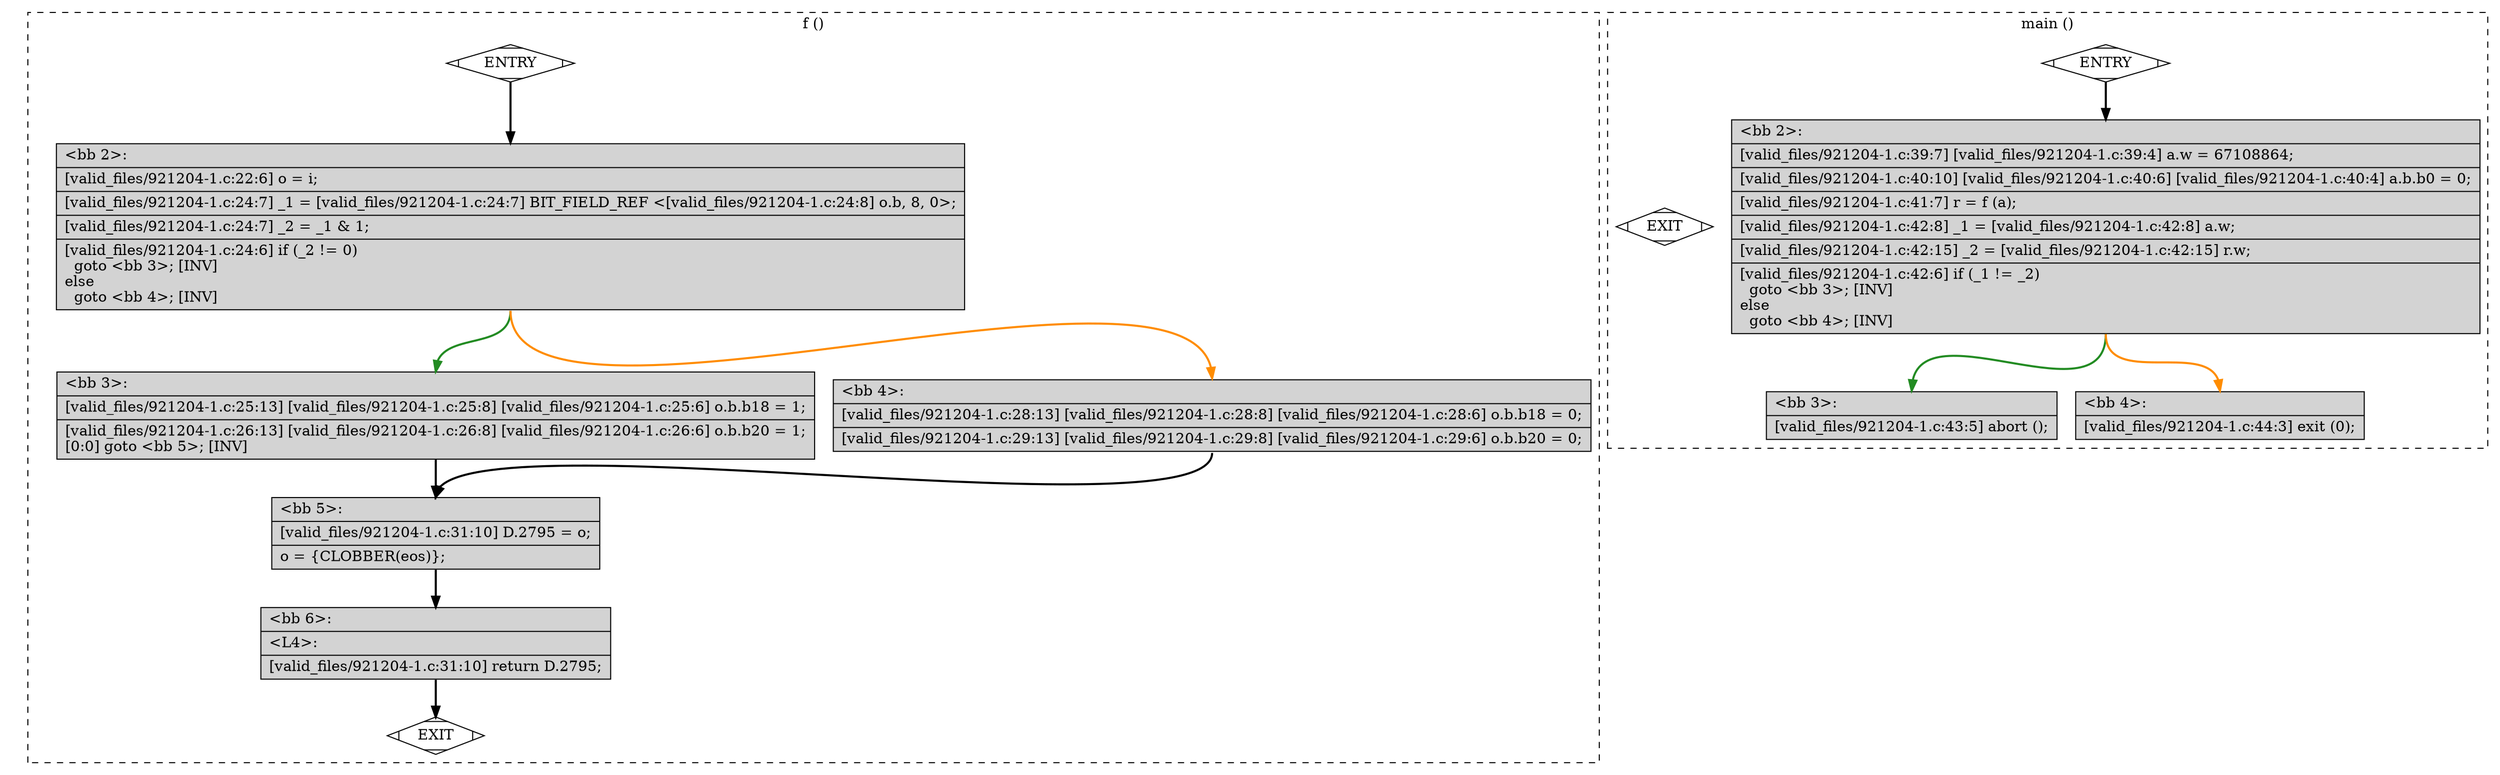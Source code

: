 digraph "a-921204-1.c.015t.cfg" {
overlap=false;
subgraph "cluster_f" {
	style="dashed";
	color="black";
	label="f ()";
	fn_0_basic_block_0 [shape=Mdiamond,style=filled,fillcolor=white,label="ENTRY"];

	fn_0_basic_block_1 [shape=Mdiamond,style=filled,fillcolor=white,label="EXIT"];

	fn_0_basic_block_2 [shape=record,style=filled,fillcolor=lightgrey,label="{\<bb\ 2\>:\l\
|[valid_files/921204-1.c:22:6]\ o\ =\ i;\l\
|[valid_files/921204-1.c:24:7]\ _1\ =\ [valid_files/921204-1.c:24:7]\ BIT_FIELD_REF\ \<[valid_files/921204-1.c:24:8]\ o.b,\ 8,\ 0\>;\l\
|[valid_files/921204-1.c:24:7]\ _2\ =\ _1\ &\ 1;\l\
|[valid_files/921204-1.c:24:6]\ if\ (_2\ !=\ 0)\l\
\ \ goto\ \<bb\ 3\>;\ [INV]\l\
else\l\
\ \ goto\ \<bb\ 4\>;\ [INV]\l\
}"];

	fn_0_basic_block_3 [shape=record,style=filled,fillcolor=lightgrey,label="{\<bb\ 3\>:\l\
|[valid_files/921204-1.c:25:13]\ [valid_files/921204-1.c:25:8]\ [valid_files/921204-1.c:25:6]\ o.b.b18\ =\ 1;\l\
|[valid_files/921204-1.c:26:13]\ [valid_files/921204-1.c:26:8]\ [valid_files/921204-1.c:26:6]\ o.b.b20\ =\ 1;\l\
[0:0]\ goto\ \<bb\ 5\>;\ [INV]\l\
}"];

	fn_0_basic_block_4 [shape=record,style=filled,fillcolor=lightgrey,label="{\<bb\ 4\>:\l\
|[valid_files/921204-1.c:28:13]\ [valid_files/921204-1.c:28:8]\ [valid_files/921204-1.c:28:6]\ o.b.b18\ =\ 0;\l\
|[valid_files/921204-1.c:29:13]\ [valid_files/921204-1.c:29:8]\ [valid_files/921204-1.c:29:6]\ o.b.b20\ =\ 0;\l\
}"];

	fn_0_basic_block_5 [shape=record,style=filled,fillcolor=lightgrey,label="{\<bb\ 5\>:\l\
|[valid_files/921204-1.c:31:10]\ D.2795\ =\ o;\l\
|o\ =\ \{CLOBBER(eos)\};\l\
}"];

	fn_0_basic_block_6 [shape=record,style=filled,fillcolor=lightgrey,label="{\<bb\ 6\>:\l\
|\<L4\>:\l\
|[valid_files/921204-1.c:31:10]\ return\ D.2795;\l\
}"];

	fn_0_basic_block_0:s -> fn_0_basic_block_2:n [style="solid,bold",color=black,weight=100,constraint=true];
	fn_0_basic_block_2:s -> fn_0_basic_block_3:n [style="solid,bold",color=forestgreen,weight=10,constraint=true];
	fn_0_basic_block_2:s -> fn_0_basic_block_4:n [style="solid,bold",color=darkorange,weight=10,constraint=true];
	fn_0_basic_block_3:s -> fn_0_basic_block_5:n [style="solid,bold",color=black,weight=100,constraint=true];
	fn_0_basic_block_4:s -> fn_0_basic_block_5:n [style="solid,bold",color=black,weight=100,constraint=true];
	fn_0_basic_block_5:s -> fn_0_basic_block_6:n [style="solid,bold",color=black,weight=100,constraint=true];
	fn_0_basic_block_6:s -> fn_0_basic_block_1:n [style="solid,bold",color=black,weight=10,constraint=true];
	fn_0_basic_block_0:s -> fn_0_basic_block_1:n [style="invis",constraint=true];
}
subgraph "cluster_main" {
	style="dashed";
	color="black";
	label="main ()";
	fn_1_basic_block_0 [shape=Mdiamond,style=filled,fillcolor=white,label="ENTRY"];

	fn_1_basic_block_1 [shape=Mdiamond,style=filled,fillcolor=white,label="EXIT"];

	fn_1_basic_block_2 [shape=record,style=filled,fillcolor=lightgrey,label="{\<bb\ 2\>:\l\
|[valid_files/921204-1.c:39:7]\ [valid_files/921204-1.c:39:4]\ a.w\ =\ 67108864;\l\
|[valid_files/921204-1.c:40:10]\ [valid_files/921204-1.c:40:6]\ [valid_files/921204-1.c:40:4]\ a.b.b0\ =\ 0;\l\
|[valid_files/921204-1.c:41:7]\ r\ =\ f\ (a);\l\
|[valid_files/921204-1.c:42:8]\ _1\ =\ [valid_files/921204-1.c:42:8]\ a.w;\l\
|[valid_files/921204-1.c:42:15]\ _2\ =\ [valid_files/921204-1.c:42:15]\ r.w;\l\
|[valid_files/921204-1.c:42:6]\ if\ (_1\ !=\ _2)\l\
\ \ goto\ \<bb\ 3\>;\ [INV]\l\
else\l\
\ \ goto\ \<bb\ 4\>;\ [INV]\l\
}"];

	fn_1_basic_block_3 [shape=record,style=filled,fillcolor=lightgrey,label="{\<bb\ 3\>:\l\
|[valid_files/921204-1.c:43:5]\ abort\ ();\l\
}"];

	fn_1_basic_block_4 [shape=record,style=filled,fillcolor=lightgrey,label="{\<bb\ 4\>:\l\
|[valid_files/921204-1.c:44:3]\ exit\ (0);\l\
}"];

	fn_1_basic_block_0:s -> fn_1_basic_block_2:n [style="solid,bold",color=black,weight=100,constraint=true];
	fn_1_basic_block_2:s -> fn_1_basic_block_3:n [style="solid,bold",color=forestgreen,weight=10,constraint=true];
	fn_1_basic_block_2:s -> fn_1_basic_block_4:n [style="solid,bold",color=darkorange,weight=10,constraint=true];
	fn_1_basic_block_0:s -> fn_1_basic_block_1:n [style="invis",constraint=true];
}
}
